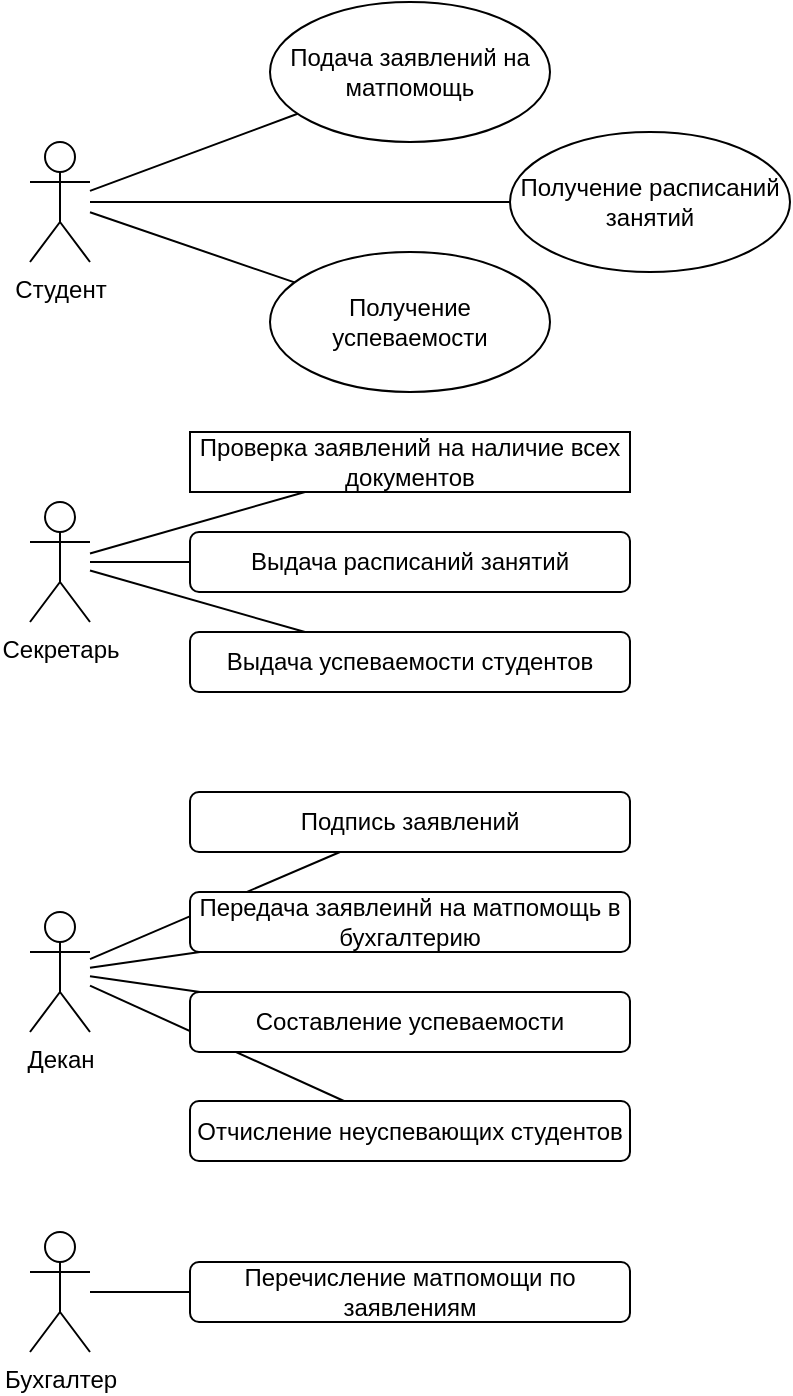 <mxfile version="15.2.7" type="github">
  <diagram id="YcuowkEEjXzd5HI7_TAc" name="Page-1">
    <mxGraphModel dx="1221" dy="582" grid="1" gridSize="10" guides="1" tooltips="1" connect="1" arrows="1" fold="1" page="1" pageScale="1" pageWidth="827" pageHeight="1169" math="0" shadow="0">
      <root>
        <mxCell id="0" />
        <mxCell id="1" parent="0" />
        <mxCell id="n2QhQ5gTbq7k-iHMUPD2-5" style="edgeStyle=none;orthogonalLoop=1;jettySize=auto;html=1;endArrow=none;endFill=0;strokeColor=default;" edge="1" parent="1" source="K_7PXY-Hbv6WL9IZnMcc-1" target="n2QhQ5gTbq7k-iHMUPD2-1">
          <mxGeometry relative="1" as="geometry" />
        </mxCell>
        <mxCell id="n2QhQ5gTbq7k-iHMUPD2-6" style="edgeStyle=none;orthogonalLoop=1;jettySize=auto;html=1;endArrow=none;endFill=0;strokeColor=default;" edge="1" parent="1" source="K_7PXY-Hbv6WL9IZnMcc-1" target="n2QhQ5gTbq7k-iHMUPD2-3">
          <mxGeometry relative="1" as="geometry" />
        </mxCell>
        <mxCell id="n2QhQ5gTbq7k-iHMUPD2-7" style="edgeStyle=none;orthogonalLoop=1;jettySize=auto;html=1;endArrow=none;endFill=0;strokeColor=default;" edge="1" parent="1" source="K_7PXY-Hbv6WL9IZnMcc-1" target="n2QhQ5gTbq7k-iHMUPD2-4">
          <mxGeometry relative="1" as="geometry" />
        </mxCell>
        <mxCell id="K_7PXY-Hbv6WL9IZnMcc-1" value="Студент" style="shape=umlActor;verticalLabelPosition=bottom;verticalAlign=top;html=1;outlineConnect=0;" parent="1" vertex="1">
          <mxGeometry x="80" y="75" width="30" height="60" as="geometry" />
        </mxCell>
        <mxCell id="K_7PXY-Hbv6WL9IZnMcc-10" style="rounded=0;orthogonalLoop=1;jettySize=auto;html=1;endArrow=none;endFill=0;" parent="1" source="K_7PXY-Hbv6WL9IZnMcc-13" target="K_7PXY-Hbv6WL9IZnMcc-14" edge="1">
          <mxGeometry relative="1" as="geometry" />
        </mxCell>
        <mxCell id="K_7PXY-Hbv6WL9IZnMcc-11" style="rounded=0;orthogonalLoop=1;jettySize=auto;html=1;endFill=0;endArrow=none;" parent="1" source="K_7PXY-Hbv6WL9IZnMcc-13" target="K_7PXY-Hbv6WL9IZnMcc-15" edge="1">
          <mxGeometry relative="1" as="geometry" />
        </mxCell>
        <mxCell id="K_7PXY-Hbv6WL9IZnMcc-12" style="rounded=0;orthogonalLoop=1;jettySize=auto;html=1;endFill=0;endArrow=none;" parent="1" source="K_7PXY-Hbv6WL9IZnMcc-13" target="K_7PXY-Hbv6WL9IZnMcc-16" edge="1">
          <mxGeometry relative="1" as="geometry" />
        </mxCell>
        <mxCell id="K_7PXY-Hbv6WL9IZnMcc-13" value="Секретарь&lt;br&gt;" style="shape=umlActor;verticalLabelPosition=bottom;verticalAlign=top;html=1;outlineConnect=0;" parent="1" vertex="1">
          <mxGeometry x="80" y="255" width="30" height="60" as="geometry" />
        </mxCell>
        <mxCell id="K_7PXY-Hbv6WL9IZnMcc-14" value="Проверка заявлений на наличие всех документов" style="whiteSpace=wrap;html=1;shadow=0;" parent="1" vertex="1">
          <mxGeometry x="160" y="220" width="220" height="30" as="geometry" />
        </mxCell>
        <mxCell id="K_7PXY-Hbv6WL9IZnMcc-15" value="Выдача расписаний занятий" style="rounded=1;whiteSpace=wrap;html=1;" parent="1" vertex="1">
          <mxGeometry x="160" y="270" width="220" height="30" as="geometry" />
        </mxCell>
        <mxCell id="K_7PXY-Hbv6WL9IZnMcc-16" value="Выдача успеваемости студентов" style="rounded=1;whiteSpace=wrap;html=1;" parent="1" vertex="1">
          <mxGeometry x="160" y="320" width="220" height="30" as="geometry" />
        </mxCell>
        <mxCell id="K_7PXY-Hbv6WL9IZnMcc-17" style="rounded=0;orthogonalLoop=1;jettySize=auto;html=1;endFill=0;endArrow=none;" parent="1" source="K_7PXY-Hbv6WL9IZnMcc-20" target="K_7PXY-Hbv6WL9IZnMcc-21" edge="1">
          <mxGeometry relative="1" as="geometry" />
        </mxCell>
        <mxCell id="K_7PXY-Hbv6WL9IZnMcc-18" style="rounded=0;orthogonalLoop=1;jettySize=auto;html=1;endFill=0;endArrow=none;" parent="1" source="K_7PXY-Hbv6WL9IZnMcc-20" target="K_7PXY-Hbv6WL9IZnMcc-22" edge="1">
          <mxGeometry relative="1" as="geometry" />
        </mxCell>
        <mxCell id="K_7PXY-Hbv6WL9IZnMcc-19" style="rounded=0;orthogonalLoop=1;jettySize=auto;html=1;endFill=0;endArrow=none;" parent="1" source="K_7PXY-Hbv6WL9IZnMcc-20" target="K_7PXY-Hbv6WL9IZnMcc-23" edge="1">
          <mxGeometry relative="1" as="geometry" />
        </mxCell>
        <mxCell id="K_7PXY-Hbv6WL9IZnMcc-25" style="rounded=0;orthogonalLoop=1;jettySize=auto;html=1;endFill=0;endArrow=none;" parent="1" source="K_7PXY-Hbv6WL9IZnMcc-20" target="K_7PXY-Hbv6WL9IZnMcc-24" edge="1">
          <mxGeometry relative="1" as="geometry" />
        </mxCell>
        <mxCell id="K_7PXY-Hbv6WL9IZnMcc-20" value="Декан" style="shape=umlActor;verticalLabelPosition=bottom;verticalAlign=top;html=1;outlineConnect=0;" parent="1" vertex="1">
          <mxGeometry x="80" y="460" width="30" height="60" as="geometry" />
        </mxCell>
        <mxCell id="K_7PXY-Hbv6WL9IZnMcc-21" value="Подпись заявлений" style="rounded=1;whiteSpace=wrap;html=1;" parent="1" vertex="1">
          <mxGeometry x="160" y="400" width="220" height="30" as="geometry" />
        </mxCell>
        <mxCell id="K_7PXY-Hbv6WL9IZnMcc-22" value="Передача заявлеинй на матпомощь в бухгалтерию" style="rounded=1;whiteSpace=wrap;html=1;" parent="1" vertex="1">
          <mxGeometry x="160" y="450" width="220" height="30" as="geometry" />
        </mxCell>
        <mxCell id="K_7PXY-Hbv6WL9IZnMcc-23" value="Составление успеваемости" style="rounded=1;whiteSpace=wrap;html=1;" parent="1" vertex="1">
          <mxGeometry x="160" y="500" width="220" height="30" as="geometry" />
        </mxCell>
        <mxCell id="K_7PXY-Hbv6WL9IZnMcc-24" value="Отчисление неуспевающих студентов" style="rounded=1;whiteSpace=wrap;html=1;" parent="1" vertex="1">
          <mxGeometry x="160" y="554.5" width="220" height="30" as="geometry" />
        </mxCell>
        <mxCell id="K_7PXY-Hbv6WL9IZnMcc-26" value="Бухгалтер" style="shape=umlActor;verticalLabelPosition=bottom;verticalAlign=top;html=1;outlineConnect=0;" parent="1" vertex="1">
          <mxGeometry x="80" y="620" width="30" height="60" as="geometry" />
        </mxCell>
        <mxCell id="K_7PXY-Hbv6WL9IZnMcc-27" value="Перечисление матпомощи по заявлениям" style="rounded=1;whiteSpace=wrap;html=1;" parent="1" vertex="1">
          <mxGeometry x="160" y="635" width="220" height="30" as="geometry" />
        </mxCell>
        <mxCell id="K_7PXY-Hbv6WL9IZnMcc-28" style="rounded=0;orthogonalLoop=1;jettySize=auto;html=1;entryX=0;entryY=0.5;entryDx=0;entryDy=0;endFill=0;endArrow=none;" parent="1" source="K_7PXY-Hbv6WL9IZnMcc-26" target="K_7PXY-Hbv6WL9IZnMcc-27" edge="1">
          <mxGeometry relative="1" as="geometry" />
        </mxCell>
        <mxCell id="n2QhQ5gTbq7k-iHMUPD2-1" value="Подача заявлений на матпомощь" style="ellipse;whiteSpace=wrap;html=1;shadow=0;" vertex="1" parent="1">
          <mxGeometry x="200" y="5" width="140" height="70" as="geometry" />
        </mxCell>
        <mxCell id="n2QhQ5gTbq7k-iHMUPD2-3" value="Получение расписаний занятий" style="ellipse;whiteSpace=wrap;html=1;shadow=0;" vertex="1" parent="1">
          <mxGeometry x="320" y="70" width="140" height="70" as="geometry" />
        </mxCell>
        <mxCell id="n2QhQ5gTbq7k-iHMUPD2-4" value="Получение успеваемости" style="ellipse;whiteSpace=wrap;html=1;shadow=0;" vertex="1" parent="1">
          <mxGeometry x="200" y="130" width="140" height="70" as="geometry" />
        </mxCell>
      </root>
    </mxGraphModel>
  </diagram>
</mxfile>
